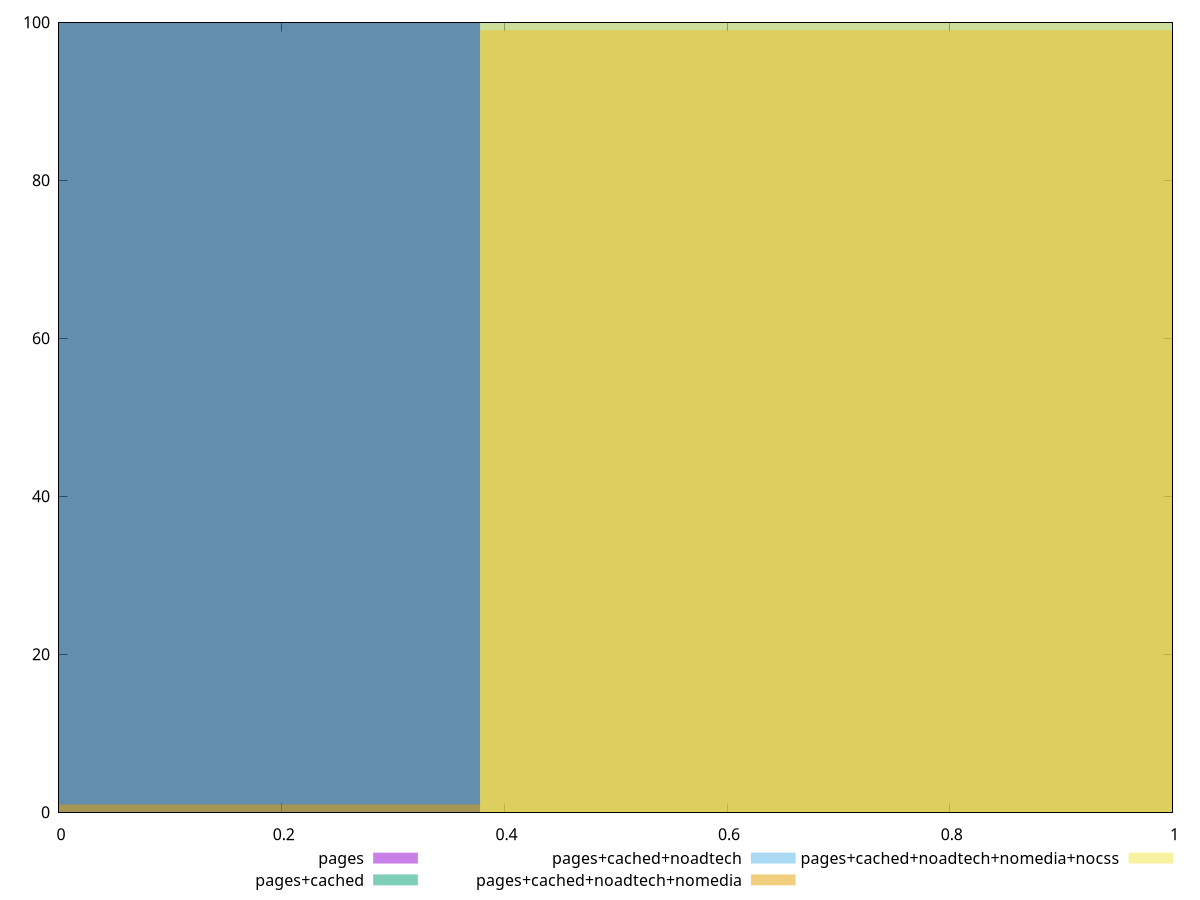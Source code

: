 reset

$pages <<EOF
0 100
EOF

$pagesCached <<EOF
0 100
EOF

$pagesCachedNoadtech <<EOF
0.7564815364822933 100
EOF

$pagesCachedNoadtechNomedia <<EOF
0.7564815364822933 99
0 1
EOF

$pagesCachedNoadtechNomediaNocss <<EOF
0.7564815364822933 100
EOF

set key outside below
set boxwidth 0.7564815364822933
set xrange [0:1]
set yrange [0:100]
set trange [0:100]
set style fill transparent solid 0.5 noborder
set terminal svg size 640, 530 enhanced background rgb 'white'
set output "report_00026_2021-02-22T21:38:55.199Z/max-potential-fid/comparison/histogram/all_score.svg"

plot $pages title "pages" with boxes, \
     $pagesCached title "pages+cached" with boxes, \
     $pagesCachedNoadtech title "pages+cached+noadtech" with boxes, \
     $pagesCachedNoadtechNomedia title "pages+cached+noadtech+nomedia" with boxes, \
     $pagesCachedNoadtechNomediaNocss title "pages+cached+noadtech+nomedia+nocss" with boxes

reset
